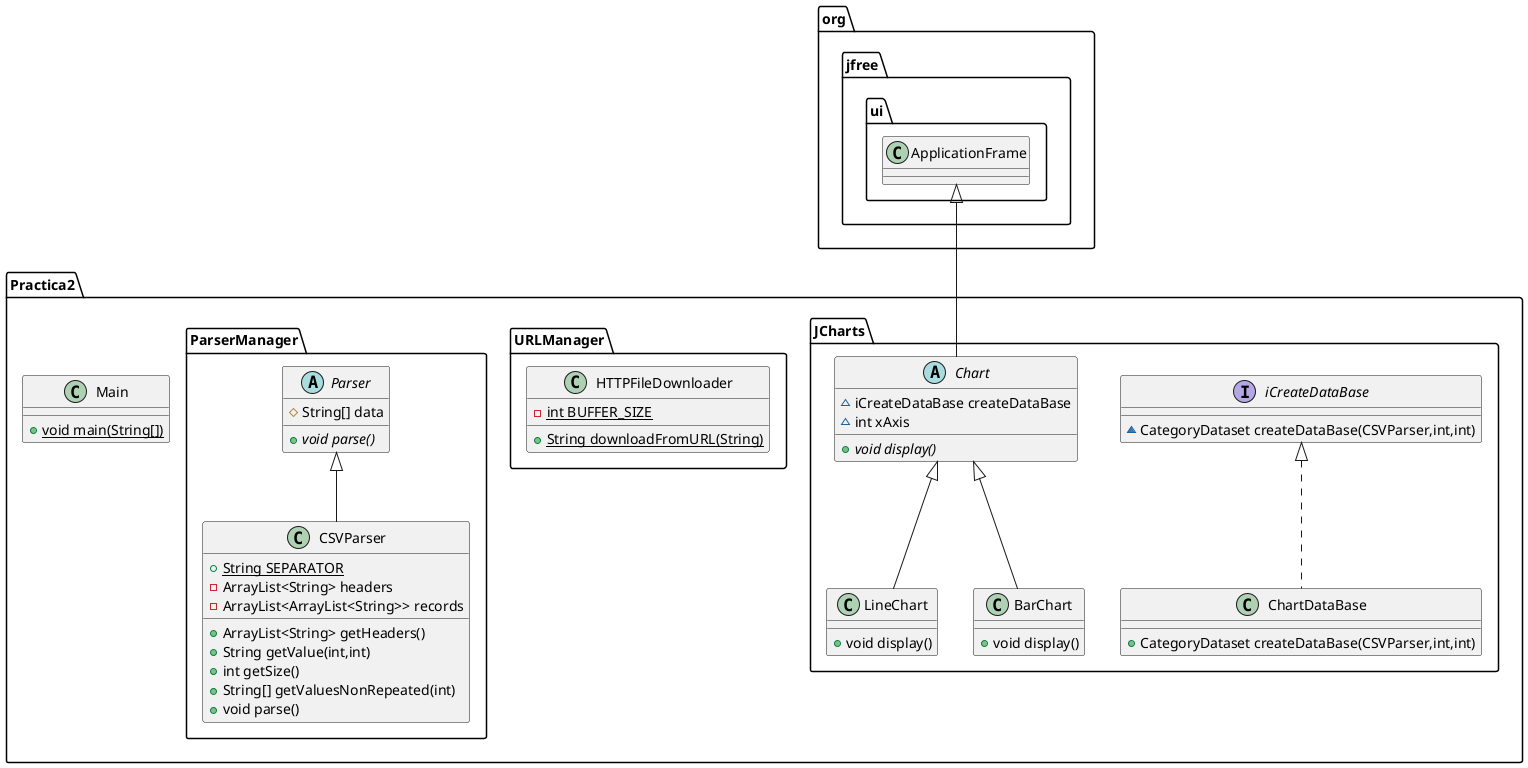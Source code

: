 @startuml
class Practica2.JCharts.LineChart {
+ void display()
}
class Practica2.JCharts.ChartDataBase {
+ CategoryDataset createDataBase(CSVParser,int,int)
}
class Practica2.URLManager.HTTPFileDownloader {
- {static} int BUFFER_SIZE
+ {static} String downloadFromURL(String)
}
interface Practica2.JCharts.iCreateDataBase {
~ CategoryDataset createDataBase(CSVParser,int,int)
}
class Practica2.JCharts.BarChart {
+ void display()
}
class Practica2.Main {
+ {static} void main(String[])
}
abstract class Practica2.ParserManager.Parser {
# String[] data
+ {abstract}void parse()
}
abstract class Practica2.JCharts.Chart {
~ iCreateDataBase createDataBase
~ int xAxis
+ {abstract}void display()
}
class Practica2.ParserManager.CSVParser {
+ {static} String SEPARATOR
- ArrayList<String> headers
- ArrayList<ArrayList<String>> records
+ ArrayList<String> getHeaders()
+ String getValue(int,int)
+ int getSize()
+ String[] getValuesNonRepeated(int)
+ void parse()
}


Practica2.JCharts.Chart <|-- Practica2.JCharts.LineChart
Practica2.JCharts.iCreateDataBase <|.. Practica2.JCharts.ChartDataBase
Practica2.JCharts.Chart <|-- Practica2.JCharts.BarChart
org.jfree.ui.ApplicationFrame <|-- Practica2.JCharts.Chart
Practica2.ParserManager.Parser <|-- Practica2.ParserManager.CSVParser
@enduml